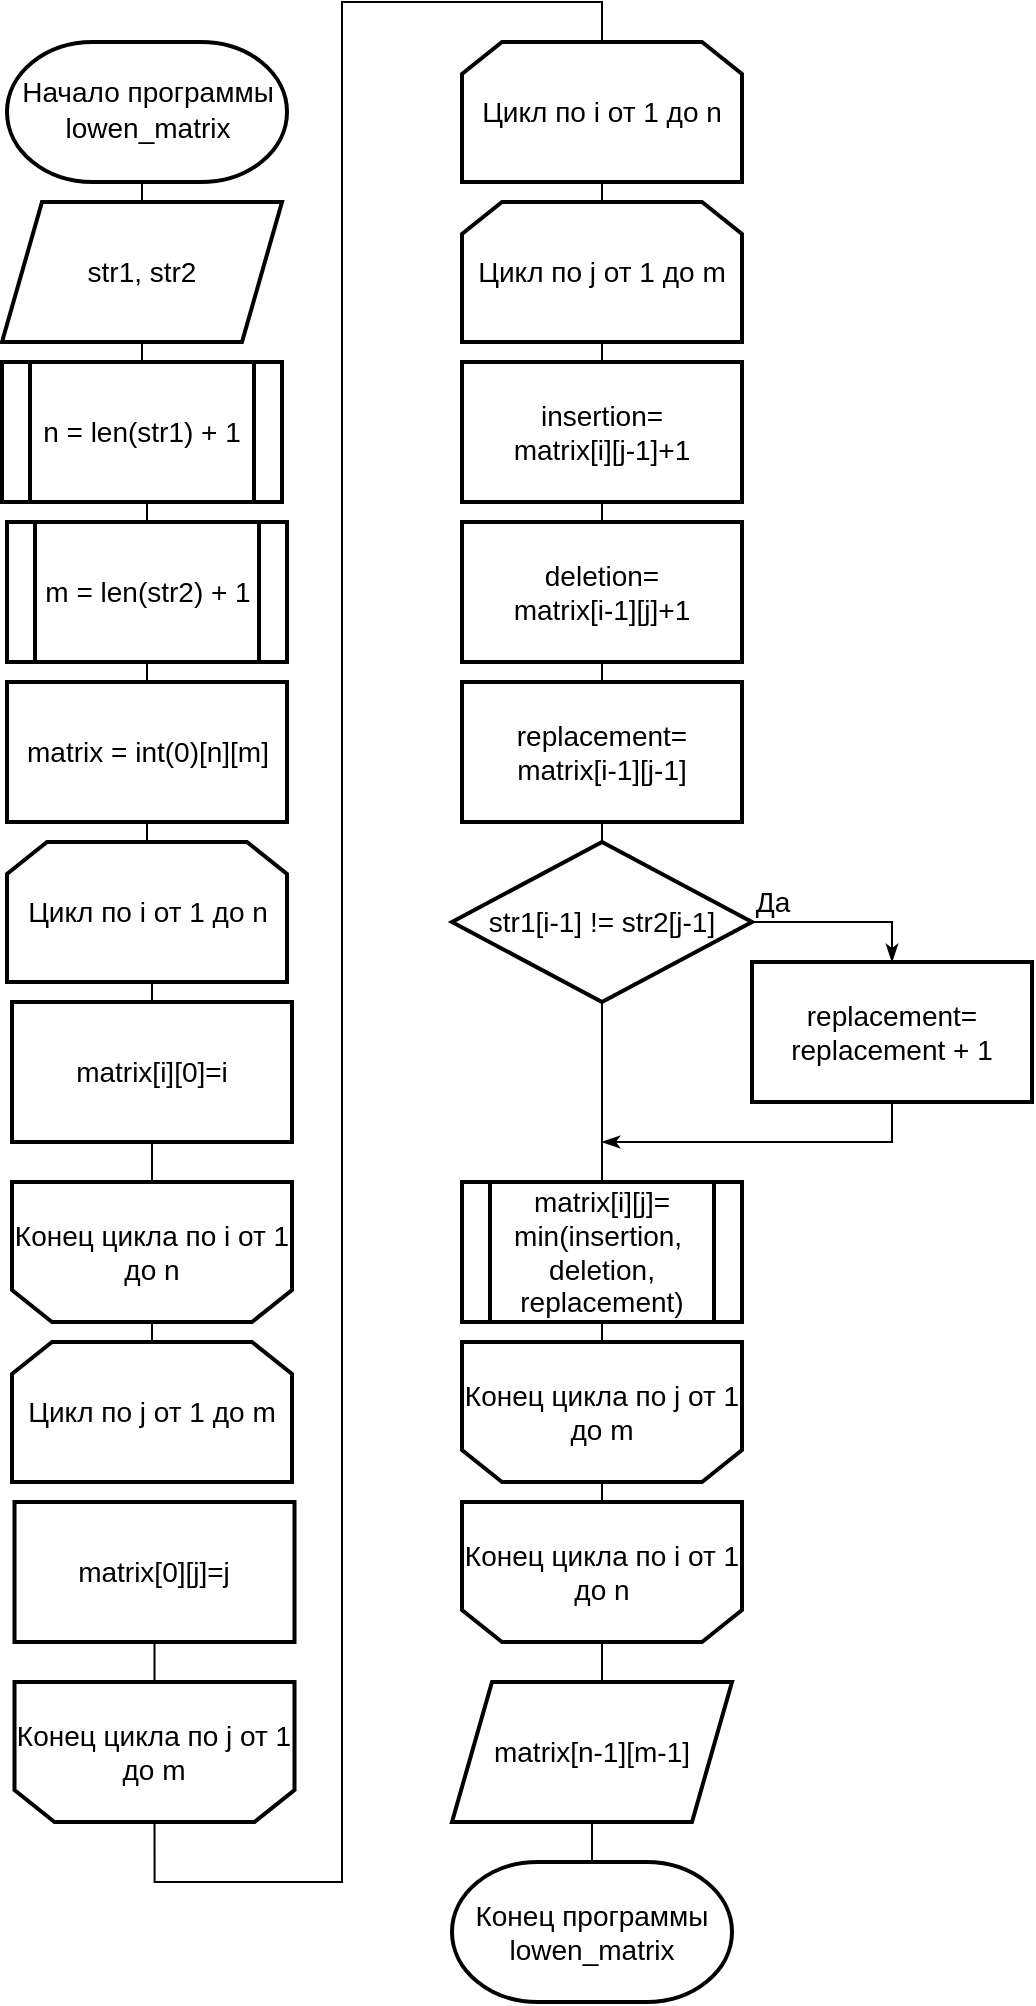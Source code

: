 <mxfile version="13.9.9" type="device"><diagram id="C5RBs43oDa-KdzZeNtuy" name="Page-1"><mxGraphModel dx="1587" dy="2242" grid="1" gridSize="10" guides="1" tooltips="1" connect="1" arrows="1" fold="1" page="1" pageScale="1" pageWidth="827" pageHeight="1169" math="0" shadow="0"><root><mxCell id="WIyWlLk6GJQsqaUBKTNV-0"/><mxCell id="WIyWlLk6GJQsqaUBKTNV-1" parent="WIyWlLk6GJQsqaUBKTNV-0"/><mxCell id="wv_e2sPsDRJKBwyALWUc-1" style="edgeStyle=orthogonalEdgeStyle;rounded=0;orthogonalLoop=1;jettySize=auto;html=1;exitX=0.5;exitY=1;exitDx=0;exitDy=0;entryX=0.5;entryY=0;entryDx=0;entryDy=0;entryPerimeter=0;endArrow=none;endFill=0;" parent="WIyWlLk6GJQsqaUBKTNV-1" edge="1"><mxGeometry relative="1" as="geometry"><mxPoint x="392.5" y="390" as="sourcePoint"/><mxPoint x="392.5" y="400" as="targetPoint"/></mxGeometry></mxCell><mxCell id="wv_e2sPsDRJKBwyALWUc-2" style="edgeStyle=orthogonalEdgeStyle;rounded=0;orthogonalLoop=1;jettySize=auto;html=1;entryX=0.5;entryY=1;entryDx=0;entryDy=0;entryPerimeter=0;endArrow=none;endFill=0;" parent="WIyWlLk6GJQsqaUBKTNV-1" source="wv_e2sPsDRJKBwyALWUc-16" target="wv_e2sPsDRJKBwyALWUc-14" edge="1"><mxGeometry relative="1" as="geometry"/></mxCell><mxCell id="wv_e2sPsDRJKBwyALWUc-14" value="&lt;font style=&quot;font-size: 14px&quot;&gt;Начало программы&lt;br&gt;&lt;span style=&quot;line-height: 150%&quot;&gt;lowen_matrix&lt;/span&gt;&lt;/font&gt;" style="strokeWidth=2;html=1;shape=mxgraph.flowchart.terminator;whiteSpace=wrap;fontSize=14;fontFamily=Helvetica;" parent="WIyWlLk6GJQsqaUBKTNV-1" vertex="1"><mxGeometry x="322.5" width="140" height="70" as="geometry"/></mxCell><mxCell id="wv_e2sPsDRJKBwyALWUc-15" style="edgeStyle=orthogonalEdgeStyle;rounded=0;orthogonalLoop=1;jettySize=auto;html=1;exitX=0.5;exitY=1;exitDx=0;exitDy=0;entryX=0.5;entryY=0;entryDx=0;entryDy=0;endArrow=none;endFill=0;" parent="WIyWlLk6GJQsqaUBKTNV-1" source="wv_e2sPsDRJKBwyALWUc-16" edge="1"><mxGeometry relative="1" as="geometry"><mxPoint x="390" y="160" as="targetPoint"/></mxGeometry></mxCell><mxCell id="wv_e2sPsDRJKBwyALWUc-16" value="str1, str2" style="shape=parallelogram;perimeter=parallelogramPerimeter;whiteSpace=wrap;html=1;fixedSize=1;strokeWidth=2;fontSize=14;" parent="WIyWlLk6GJQsqaUBKTNV-1" vertex="1"><mxGeometry x="320" y="80" width="140" height="70" as="geometry"/></mxCell><mxCell id="wv_e2sPsDRJKBwyALWUc-17" value="m = len(str2) + 1" style="shape=process;whiteSpace=wrap;html=1;backgroundOutline=1;strokeWidth=2;fontSize=14;" parent="WIyWlLk6GJQsqaUBKTNV-1" vertex="1"><mxGeometry x="322.5" y="240" width="140" height="70" as="geometry"/></mxCell><mxCell id="wv_e2sPsDRJKBwyALWUc-18" style="edgeStyle=orthogonalEdgeStyle;rounded=0;orthogonalLoop=1;jettySize=auto;html=1;exitX=0.5;exitY=1;exitDx=0;exitDy=0;entryX=0.5;entryY=0;entryDx=0;entryDy=0;entryPerimeter=0;endArrow=none;endFill=0;" parent="WIyWlLk6GJQsqaUBKTNV-1" target="wv_e2sPsDRJKBwyALWUc-17" edge="1"><mxGeometry relative="1" as="geometry"><mxPoint x="390" y="230" as="sourcePoint"/><mxPoint x="390" y="420" as="targetPoint"/></mxGeometry></mxCell><mxCell id="wv_e2sPsDRJKBwyALWUc-20" style="edgeStyle=orthogonalEdgeStyle;rounded=0;orthogonalLoop=1;jettySize=auto;html=1;exitX=0.5;exitY=1;exitDx=0;exitDy=0;entryX=0.5;entryY=0;entryDx=0;entryDy=0;entryPerimeter=0;endArrow=none;endFill=0;" parent="WIyWlLk6GJQsqaUBKTNV-1" source="wv_e2sPsDRJKBwyALWUc-17" edge="1"><mxGeometry relative="1" as="geometry"><mxPoint x="390" y="350" as="sourcePoint"/><mxPoint x="392.5" y="320" as="targetPoint"/></mxGeometry></mxCell><mxCell id="wv_e2sPsDRJKBwyALWUc-21" value="n = len(str1) + 1" style="shape=process;whiteSpace=wrap;html=1;backgroundOutline=1;strokeWidth=2;fontSize=14;" parent="WIyWlLk6GJQsqaUBKTNV-1" vertex="1"><mxGeometry x="320" y="160" width="140" height="70" as="geometry"/></mxCell><mxCell id="wv_e2sPsDRJKBwyALWUc-22" value="matrix = int(0)[n][m]" style="rounded=0;whiteSpace=wrap;html=1;strokeWidth=2;fontSize=14;" parent="WIyWlLk6GJQsqaUBKTNV-1" vertex="1"><mxGeometry x="322.5" y="320" width="140" height="70" as="geometry"/></mxCell><mxCell id="wv_e2sPsDRJKBwyALWUc-23" style="edgeStyle=orthogonalEdgeStyle;rounded=0;orthogonalLoop=1;jettySize=auto;html=1;exitX=0.5;exitY=1;exitDx=0;exitDy=0;exitPerimeter=0;entryX=0.5;entryY=0;entryDx=0;entryDy=0;endArrow=none;endFill=0;" parent="WIyWlLk6GJQsqaUBKTNV-1" edge="1"><mxGeometry relative="1" as="geometry"><mxPoint x="395" y="480" as="targetPoint"/><mxPoint x="392.5" y="470" as="sourcePoint"/></mxGeometry></mxCell><mxCell id="wv_e2sPsDRJKBwyALWUc-29" value="matrix[i][0]=i" style="rounded=0;whiteSpace=wrap;html=1;strokeWidth=2;fontSize=14;" parent="WIyWlLk6GJQsqaUBKTNV-1" vertex="1"><mxGeometry x="325" y="480" width="140" height="70" as="geometry"/></mxCell><mxCell id="wv_e2sPsDRJKBwyALWUc-42" value="Конец программы lowen_matrix" style="strokeWidth=2;html=1;shape=mxgraph.flowchart.terminator;whiteSpace=wrap;fontSize=14;" parent="WIyWlLk6GJQsqaUBKTNV-1" vertex="1"><mxGeometry x="545" y="910" width="140" height="70" as="geometry"/></mxCell><mxCell id="wv_e2sPsDRJKBwyALWUc-46" style="edgeStyle=orthogonalEdgeStyle;rounded=0;orthogonalLoop=1;jettySize=auto;html=1;exitX=0.5;exitY=1;exitDx=0;exitDy=0;entryX=0.5;entryY=0;entryDx=0;entryDy=0;entryPerimeter=0;endArrow=none;endFill=0;fontSize=14;" parent="WIyWlLk6GJQsqaUBKTNV-1" source="wv_e2sPsDRJKBwyALWUc-47" target="wv_e2sPsDRJKBwyALWUc-42" edge="1"><mxGeometry relative="1" as="geometry"/></mxCell><mxCell id="wv_e2sPsDRJKBwyALWUc-84" style="edgeStyle=orthogonalEdgeStyle;rounded=0;orthogonalLoop=1;jettySize=auto;html=1;exitX=0.5;exitY=0;exitDx=0;exitDy=0;endArrow=none;endFill=0;" parent="WIyWlLk6GJQsqaUBKTNV-1" source="wv_e2sPsDRJKBwyALWUc-47" edge="1"><mxGeometry relative="1" as="geometry"><mxPoint x="620" y="800" as="targetPoint"/></mxGeometry></mxCell><mxCell id="wv_e2sPsDRJKBwyALWUc-47" value="matrix[n-1][m-1]" style="shape=parallelogram;perimeter=parallelogramPerimeter;whiteSpace=wrap;html=1;fixedSize=1;strokeWidth=2;fontSize=14;" parent="WIyWlLk6GJQsqaUBKTNV-1" vertex="1"><mxGeometry x="545" y="820" width="140" height="70" as="geometry"/></mxCell><mxCell id="wv_e2sPsDRJKBwyALWUc-49" style="edgeStyle=orthogonalEdgeStyle;rounded=0;orthogonalLoop=1;jettySize=auto;html=1;exitX=0.5;exitY=1;exitDx=0;exitDy=0;exitPerimeter=0;entryX=0.5;entryY=1;entryDx=0;entryDy=0;endArrow=none;endFill=0;" parent="WIyWlLk6GJQsqaUBKTNV-1" target="wv_e2sPsDRJKBwyALWUc-29" edge="1"><mxGeometry relative="1" as="geometry"><mxPoint x="395" y="570" as="sourcePoint"/></mxGeometry></mxCell><mxCell id="wv_e2sPsDRJKBwyALWUc-73" style="edgeStyle=orthogonalEdgeStyle;rounded=0;orthogonalLoop=1;jettySize=auto;html=1;exitX=0.5;exitY=0;exitDx=0;exitDy=0;exitPerimeter=0;entryX=0.5;entryY=0;entryDx=0;entryDy=0;entryPerimeter=0;endArrow=none;endFill=0;" parent="WIyWlLk6GJQsqaUBKTNV-1" edge="1"><mxGeometry relative="1" as="geometry"><mxPoint x="393.75" y="650" as="sourcePoint"/><mxPoint x="395" y="640" as="targetPoint"/></mxGeometry></mxCell><mxCell id="wv_e2sPsDRJKBwyALWUc-52" value="matrix[0][j]=j" style="rounded=0;whiteSpace=wrap;html=1;strokeWidth=2;fontSize=14;" parent="WIyWlLk6GJQsqaUBKTNV-1" vertex="1"><mxGeometry x="326.25" y="730" width="140" height="70" as="geometry"/></mxCell><mxCell id="wv_e2sPsDRJKBwyALWUc-53" style="edgeStyle=orthogonalEdgeStyle;rounded=0;orthogonalLoop=1;jettySize=auto;html=1;exitX=0.5;exitY=1;exitDx=0;exitDy=0;exitPerimeter=0;entryX=0.5;entryY=1;entryDx=0;entryDy=0;endArrow=none;endFill=0;" parent="WIyWlLk6GJQsqaUBKTNV-1" target="wv_e2sPsDRJKBwyALWUc-52" edge="1"><mxGeometry relative="1" as="geometry"><mxPoint x="396.25" y="820" as="sourcePoint"/></mxGeometry></mxCell><mxCell id="wv_e2sPsDRJKBwyALWUc-74" style="edgeStyle=orthogonalEdgeStyle;rounded=0;orthogonalLoop=1;jettySize=auto;html=1;entryX=0.5;entryY=0;entryDx=0;entryDy=0;entryPerimeter=0;endArrow=none;endFill=0;exitX=0.5;exitY=0;exitDx=0;exitDy=0;exitPerimeter=0;" parent="WIyWlLk6GJQsqaUBKTNV-1" edge="1"><mxGeometry relative="1" as="geometry"><mxPoint x="396.25" y="890" as="sourcePoint"/><mxPoint x="620" as="targetPoint"/><Array as="points"><mxPoint x="396" y="920"/><mxPoint x="490" y="920"/><mxPoint x="490" y="-20"/><mxPoint x="620" y="-20"/></Array></mxGeometry></mxCell><mxCell id="wv_e2sPsDRJKBwyALWUc-75" style="edgeStyle=orthogonalEdgeStyle;rounded=0;orthogonalLoop=1;jettySize=auto;html=1;exitX=0.5;exitY=1;exitDx=0;exitDy=0;exitPerimeter=0;entryX=0.5;entryY=0;entryDx=0;entryDy=0;entryPerimeter=0;endArrow=none;endFill=0;" parent="WIyWlLk6GJQsqaUBKTNV-1" edge="1"><mxGeometry relative="1" as="geometry"><mxPoint x="620" y="70" as="sourcePoint"/><mxPoint x="620" y="80" as="targetPoint"/></mxGeometry></mxCell><mxCell id="wv_e2sPsDRJKBwyALWUc-76" style="edgeStyle=orthogonalEdgeStyle;rounded=0;orthogonalLoop=1;jettySize=auto;html=1;exitX=0.5;exitY=1;exitDx=0;exitDy=0;exitPerimeter=0;entryX=0.5;entryY=0;entryDx=0;entryDy=0;endArrow=none;endFill=0;" parent="WIyWlLk6GJQsqaUBKTNV-1" target="wv_e2sPsDRJKBwyALWUc-63" edge="1"><mxGeometry relative="1" as="geometry"><mxPoint x="620" y="150" as="sourcePoint"/></mxGeometry></mxCell><mxCell id="wv_e2sPsDRJKBwyALWUc-77" style="edgeStyle=orthogonalEdgeStyle;rounded=0;orthogonalLoop=1;jettySize=auto;html=1;exitX=0.5;exitY=1;exitDx=0;exitDy=0;entryX=0.5;entryY=0;entryDx=0;entryDy=0;endArrow=none;endFill=0;" parent="WIyWlLk6GJQsqaUBKTNV-1" source="wv_e2sPsDRJKBwyALWUc-63" target="wv_e2sPsDRJKBwyALWUc-64" edge="1"><mxGeometry relative="1" as="geometry"/></mxCell><mxCell id="wv_e2sPsDRJKBwyALWUc-63" value="insertion=&lt;br&gt;matrix[i][j-1]+1" style="rounded=0;whiteSpace=wrap;html=1;strokeWidth=2;fontSize=14;" parent="WIyWlLk6GJQsqaUBKTNV-1" vertex="1"><mxGeometry x="550" y="160" width="140" height="70" as="geometry"/></mxCell><mxCell id="wv_e2sPsDRJKBwyALWUc-78" style="edgeStyle=orthogonalEdgeStyle;rounded=0;orthogonalLoop=1;jettySize=auto;html=1;exitX=0.5;exitY=1;exitDx=0;exitDy=0;entryX=0.5;entryY=0;entryDx=0;entryDy=0;endArrow=none;endFill=0;" parent="WIyWlLk6GJQsqaUBKTNV-1" source="wv_e2sPsDRJKBwyALWUc-64" target="wv_e2sPsDRJKBwyALWUc-65" edge="1"><mxGeometry relative="1" as="geometry"/></mxCell><mxCell id="wv_e2sPsDRJKBwyALWUc-64" value="deletion=&lt;br&gt;matrix[i-1][j]+1" style="rounded=0;whiteSpace=wrap;html=1;strokeWidth=2;fontSize=14;" parent="WIyWlLk6GJQsqaUBKTNV-1" vertex="1"><mxGeometry x="550" y="240" width="140" height="70" as="geometry"/></mxCell><mxCell id="wv_e2sPsDRJKBwyALWUc-79" style="edgeStyle=orthogonalEdgeStyle;rounded=0;orthogonalLoop=1;jettySize=auto;html=1;exitX=0.5;exitY=1;exitDx=0;exitDy=0;entryX=0.5;entryY=0;entryDx=0;entryDy=0;endArrow=none;endFill=0;" parent="WIyWlLk6GJQsqaUBKTNV-1" source="wv_e2sPsDRJKBwyALWUc-65" target="wv_e2sPsDRJKBwyALWUc-68" edge="1"><mxGeometry relative="1" as="geometry"/></mxCell><mxCell id="wv_e2sPsDRJKBwyALWUc-65" value="replacement=&lt;br&gt;matrix[i-1][j-1]" style="rounded=0;whiteSpace=wrap;html=1;strokeWidth=2;fontSize=14;" parent="WIyWlLk6GJQsqaUBKTNV-1" vertex="1"><mxGeometry x="550" y="320" width="140" height="70" as="geometry"/></mxCell><mxCell id="wv_e2sPsDRJKBwyALWUc-67" value="Да" style="edgeStyle=orthogonalEdgeStyle;rounded=0;orthogonalLoop=1;jettySize=auto;html=1;exitX=1;exitY=0.5;exitDx=0;exitDy=0;entryX=0.5;entryY=0;entryDx=0;entryDy=0;endArrow=classicThin;endFill=1;fontSize=14;" parent="WIyWlLk6GJQsqaUBKTNV-1" source="wv_e2sPsDRJKBwyALWUc-68" target="wv_e2sPsDRJKBwyALWUc-69" edge="1"><mxGeometry x="-0.786" y="10" relative="1" as="geometry"><mxPoint as="offset"/><mxPoint x="715.0" y="520" as="targetPoint"/></mxGeometry></mxCell><mxCell id="wv_e2sPsDRJKBwyALWUc-80" style="edgeStyle=orthogonalEdgeStyle;rounded=0;orthogonalLoop=1;jettySize=auto;html=1;exitX=0.5;exitY=1;exitDx=0;exitDy=0;entryX=0.5;entryY=0;entryDx=0;entryDy=0;endArrow=none;endFill=0;" parent="WIyWlLk6GJQsqaUBKTNV-1" source="wv_e2sPsDRJKBwyALWUc-68" target="wv_e2sPsDRJKBwyALWUc-70" edge="1"><mxGeometry relative="1" as="geometry"/></mxCell><mxCell id="wv_e2sPsDRJKBwyALWUc-68" value="&lt;span style=&quot;font-size: 14px&quot;&gt;str1[i-1] != str2[j-1]&lt;/span&gt;" style="rhombus;whiteSpace=wrap;html=1;strokeWidth=2;fontSize=14;" parent="WIyWlLk6GJQsqaUBKTNV-1" vertex="1"><mxGeometry x="545" y="400" width="150" height="80" as="geometry"/></mxCell><mxCell id="wv_e2sPsDRJKBwyALWUc-81" style="edgeStyle=orthogonalEdgeStyle;rounded=0;orthogonalLoop=1;jettySize=auto;html=1;endArrow=classicThin;endFill=1;" parent="WIyWlLk6GJQsqaUBKTNV-1" source="wv_e2sPsDRJKBwyALWUc-69" edge="1"><mxGeometry relative="1" as="geometry"><mxPoint x="620" y="550" as="targetPoint"/><Array as="points"><mxPoint x="765" y="550"/></Array></mxGeometry></mxCell><mxCell id="wv_e2sPsDRJKBwyALWUc-69" value="replacement=&lt;br&gt;replacement + 1" style="rounded=0;whiteSpace=wrap;html=1;strokeWidth=2;fontSize=14;" parent="WIyWlLk6GJQsqaUBKTNV-1" vertex="1"><mxGeometry x="695" y="460" width="140" height="70" as="geometry"/></mxCell><mxCell id="wv_e2sPsDRJKBwyALWUc-82" style="edgeStyle=orthogonalEdgeStyle;rounded=0;orthogonalLoop=1;jettySize=auto;html=1;exitX=0.5;exitY=1;exitDx=0;exitDy=0;entryX=0.5;entryY=1;entryDx=0;entryDy=0;entryPerimeter=0;endArrow=none;endFill=0;" parent="WIyWlLk6GJQsqaUBKTNV-1" source="wv_e2sPsDRJKBwyALWUc-70" edge="1"><mxGeometry relative="1" as="geometry"><mxPoint x="620" y="650" as="targetPoint"/></mxGeometry></mxCell><mxCell id="wv_e2sPsDRJKBwyALWUc-70" value="matrix[i][j]=&lt;br&gt;min(insertion,&amp;nbsp; deletion, replacement)" style="shape=process;whiteSpace=wrap;html=1;backgroundOutline=1;strokeWidth=2;fontSize=14;" parent="WIyWlLk6GJQsqaUBKTNV-1" vertex="1"><mxGeometry x="550" y="570" width="140" height="70" as="geometry"/></mxCell><mxCell id="2J-phm82sgpStHZ7rau4-0" value="&lt;span style=&quot;font-size: 14px&quot;&gt;Цикл по i от 1 до n&lt;/span&gt;" style="shape=loopLimit;whiteSpace=wrap;html=1;strokeWidth=2;" vertex="1" parent="WIyWlLk6GJQsqaUBKTNV-1"><mxGeometry x="322.5" y="400" width="140" height="70" as="geometry"/></mxCell><mxCell id="2J-phm82sgpStHZ7rau4-1" value="&lt;span style=&quot;font-size: 14px&quot;&gt;Цикл по j от 1 до m&lt;/span&gt;" style="shape=loopLimit;whiteSpace=wrap;html=1;strokeWidth=2;" vertex="1" parent="WIyWlLk6GJQsqaUBKTNV-1"><mxGeometry x="325" y="650" width="140" height="70" as="geometry"/></mxCell><mxCell id="2J-phm82sgpStHZ7rau4-2" value="&lt;span style=&quot;font-size: 14px&quot;&gt;Конец цикла по i от 1 до n&lt;/span&gt;" style="shape=loopLimit;whiteSpace=wrap;html=1;strokeWidth=2;direction=west;" vertex="1" parent="WIyWlLk6GJQsqaUBKTNV-1"><mxGeometry x="325" y="570" width="140" height="70" as="geometry"/></mxCell><mxCell id="2J-phm82sgpStHZ7rau4-3" value="&lt;span style=&quot;font-size: 14px&quot;&gt;Конец цикла по j от 1 до m&lt;/span&gt;" style="shape=loopLimit;whiteSpace=wrap;html=1;strokeWidth=2;direction=west;" vertex="1" parent="WIyWlLk6GJQsqaUBKTNV-1"><mxGeometry x="326.25" y="820" width="140" height="70" as="geometry"/></mxCell><mxCell id="2J-phm82sgpStHZ7rau4-4" value="&lt;span style=&quot;font-size: 14px&quot;&gt;Цикл по i от 1 до n&lt;/span&gt;" style="shape=loopLimit;whiteSpace=wrap;html=1;strokeWidth=2;" vertex="1" parent="WIyWlLk6GJQsqaUBKTNV-1"><mxGeometry x="550" width="140" height="70" as="geometry"/></mxCell><mxCell id="2J-phm82sgpStHZ7rau4-5" value="&lt;span style=&quot;font-size: 14px&quot;&gt;Цикл по j от 1 до m&lt;/span&gt;" style="shape=loopLimit;whiteSpace=wrap;html=1;strokeWidth=2;" vertex="1" parent="WIyWlLk6GJQsqaUBKTNV-1"><mxGeometry x="550" y="80" width="140" height="70" as="geometry"/></mxCell><mxCell id="2J-phm82sgpStHZ7rau4-6" value="&lt;span style=&quot;font-size: 14px&quot;&gt;Конец цикла по j от 1 до m&lt;/span&gt;" style="shape=loopLimit;whiteSpace=wrap;html=1;strokeWidth=2;direction=west;" vertex="1" parent="WIyWlLk6GJQsqaUBKTNV-1"><mxGeometry x="550" y="650" width="140" height="70" as="geometry"/></mxCell><mxCell id="2J-phm82sgpStHZ7rau4-8" style="edgeStyle=orthogonalEdgeStyle;rounded=0;orthogonalLoop=1;jettySize=auto;html=1;exitX=0.5;exitY=1;exitDx=0;exitDy=0;entryX=0.5;entryY=0;entryDx=0;entryDy=0;endArrow=none;endFill=0;" edge="1" parent="WIyWlLk6GJQsqaUBKTNV-1" source="2J-phm82sgpStHZ7rau4-7" target="2J-phm82sgpStHZ7rau4-6"><mxGeometry relative="1" as="geometry"/></mxCell><mxCell id="2J-phm82sgpStHZ7rau4-7" value="&lt;span style=&quot;font-size: 14px&quot;&gt;Конец цикла по i от 1 до n&lt;/span&gt;" style="shape=loopLimit;whiteSpace=wrap;html=1;strokeWidth=2;direction=west;" vertex="1" parent="WIyWlLk6GJQsqaUBKTNV-1"><mxGeometry x="550" y="730" width="140" height="70" as="geometry"/></mxCell></root></mxGraphModel></diagram></mxfile>